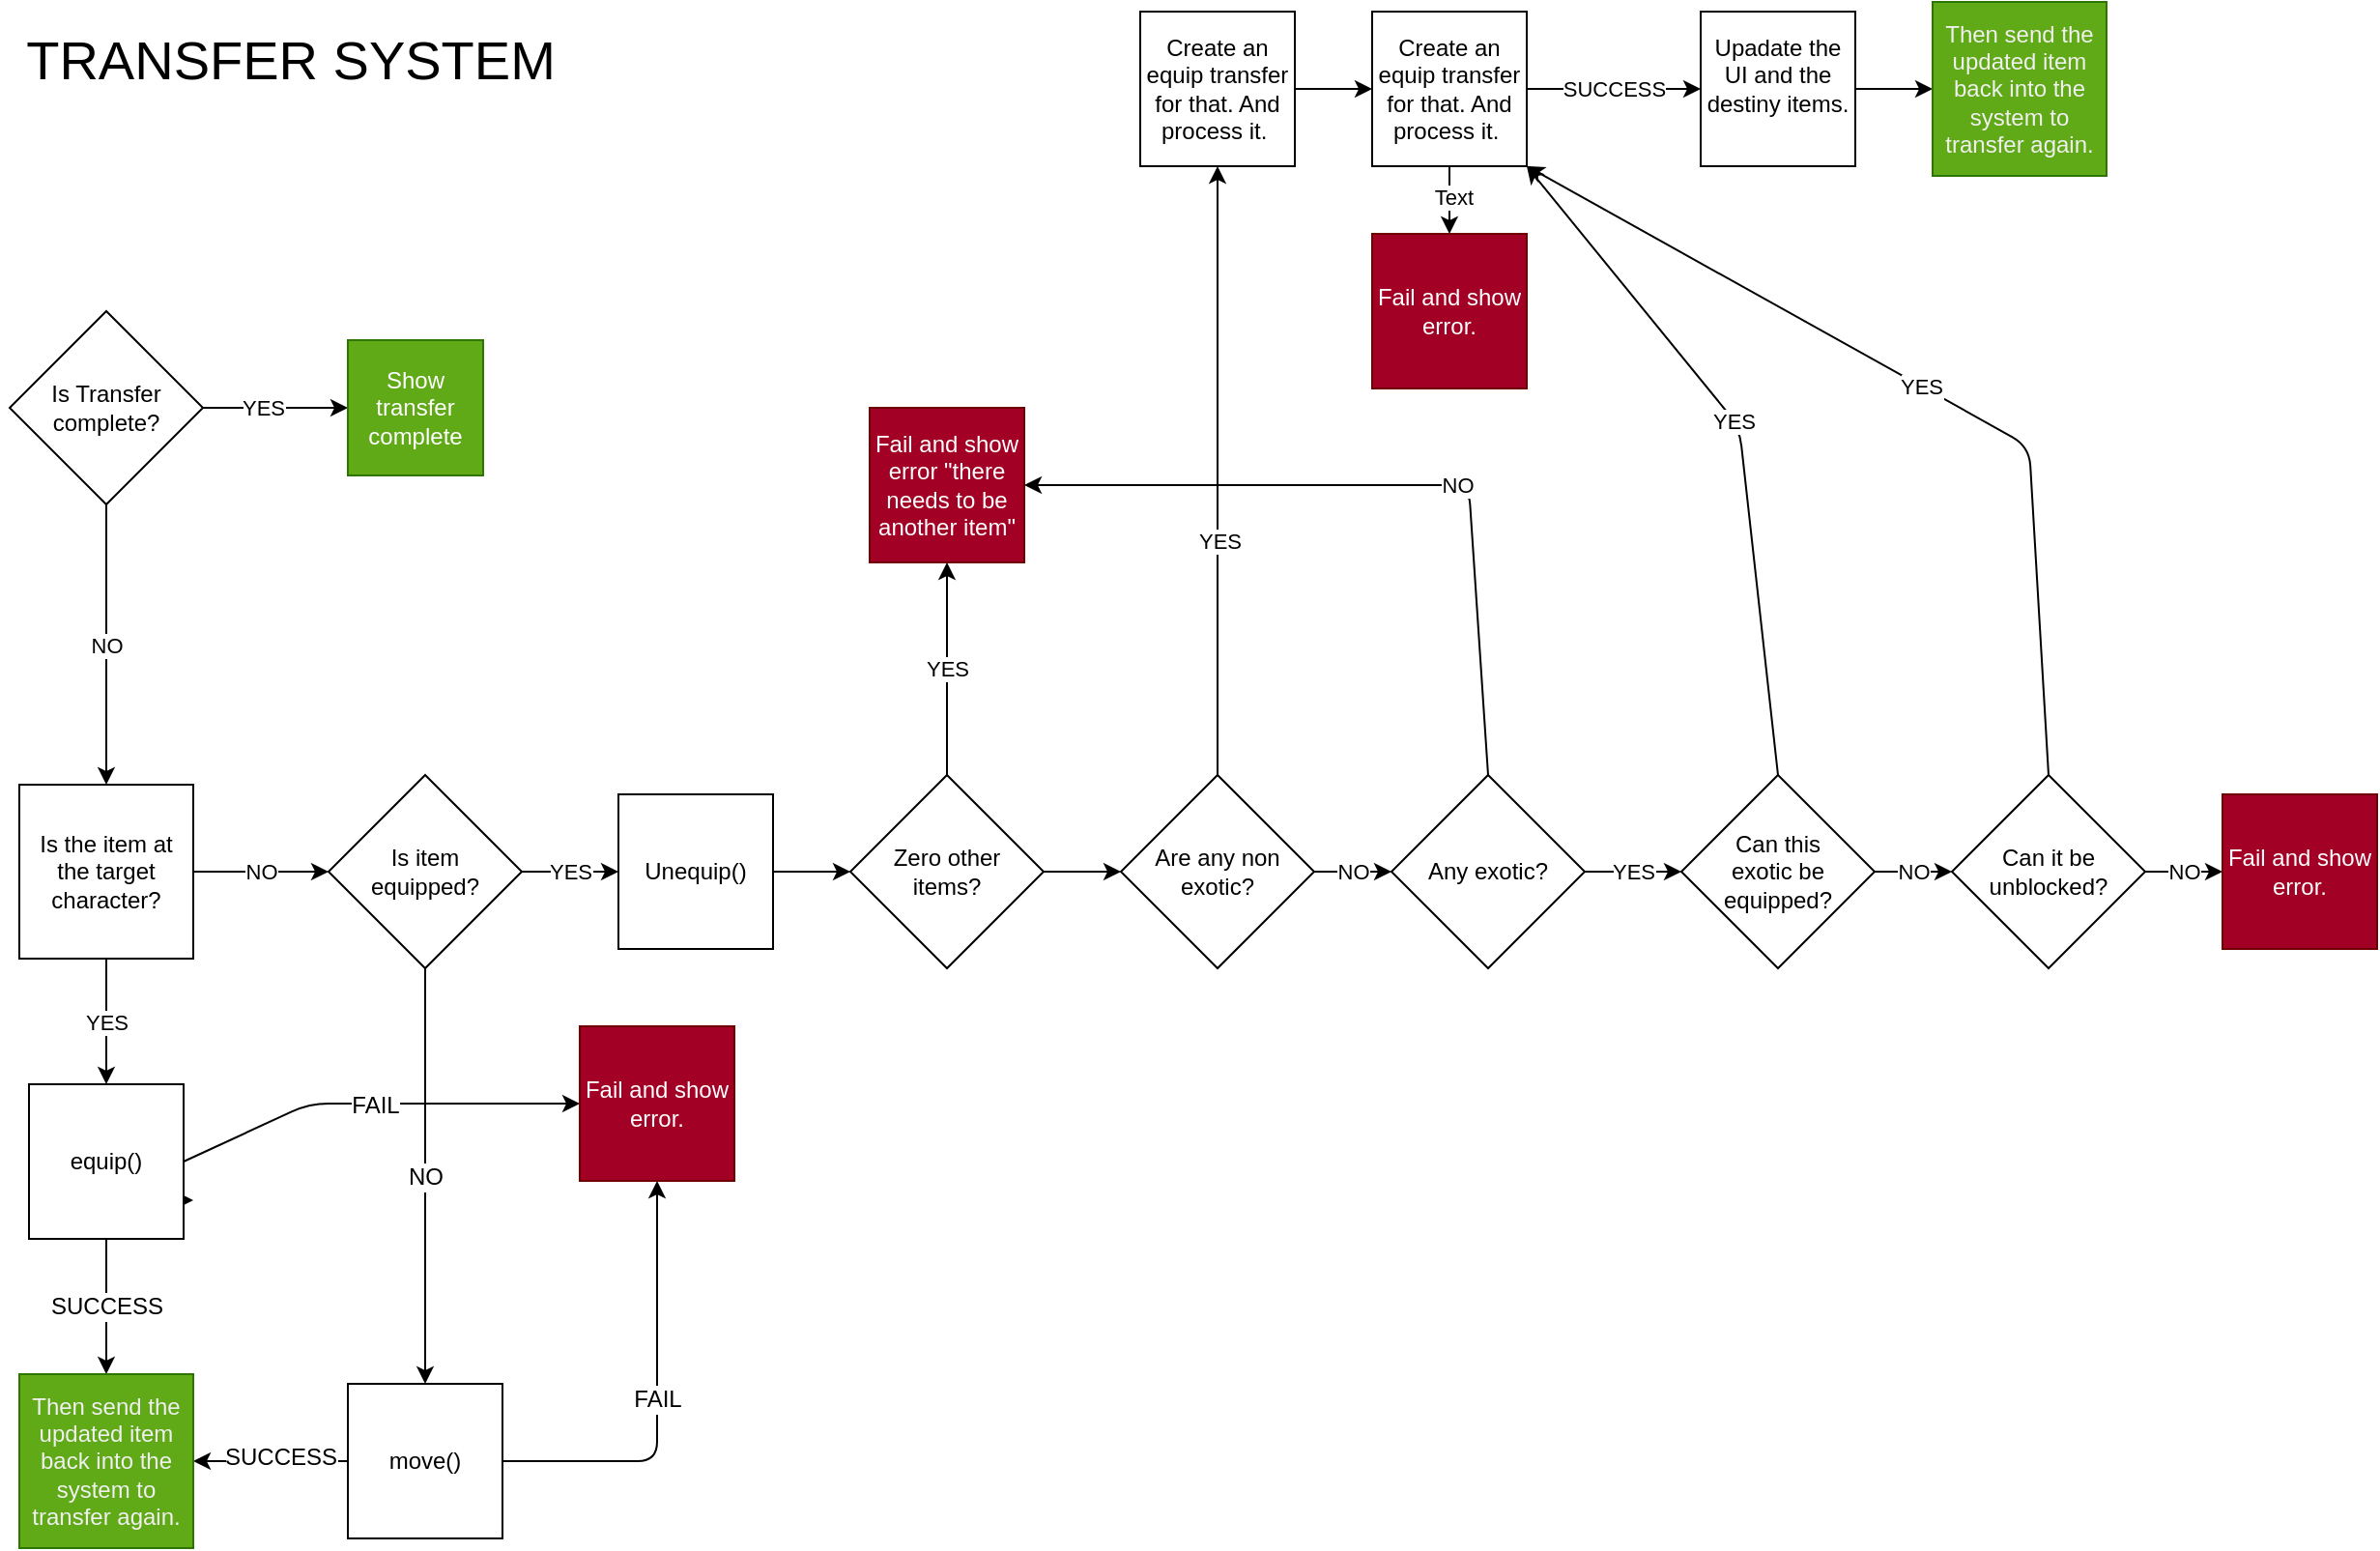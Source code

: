 <mxfile>
    <diagram id="TVojpHYMpzYpOVmNF_GP" name="Page-1">
        <mxGraphModel dx="1174" dy="958" grid="1" gridSize="10" guides="1" tooltips="1" connect="1" arrows="1" fold="1" page="1" pageScale="1" pageWidth="1654" pageHeight="2336" math="0" shadow="0">
            <root>
                <mxCell id="0"/>
                <mxCell id="1" parent="0"/>
                <mxCell id="5" style="edgeStyle=none;html=1;exitX=1;exitY=0.5;exitDx=0;exitDy=0;entryX=0;entryY=0.5;entryDx=0;entryDy=0;" edge="1" parent="1" source="2" target="3">
                    <mxGeometry relative="1" as="geometry">
                        <mxPoint x="280" y="370" as="targetPoint"/>
                    </mxGeometry>
                </mxCell>
                <mxCell id="8" value="YES" style="edgeLabel;html=1;align=center;verticalAlign=middle;resizable=0;points=[];" vertex="1" connectable="0" parent="5">
                    <mxGeometry x="-0.187" relative="1" as="geometry">
                        <mxPoint as="offset"/>
                    </mxGeometry>
                </mxCell>
                <mxCell id="13" value="NO" style="edgeStyle=none;html=1;exitX=0.5;exitY=1;exitDx=0;exitDy=0;entryX=0.5;entryY=0;entryDx=0;entryDy=0;" edge="1" parent="1" source="2" target="53">
                    <mxGeometry relative="1" as="geometry"/>
                </mxCell>
                <mxCell id="2" value="Is Transfer complete?" style="rhombus;whiteSpace=wrap;html=1;" vertex="1" parent="1">
                    <mxGeometry x="65" y="200" width="100" height="100" as="geometry"/>
                </mxCell>
                <mxCell id="3" value="Show transfer complete" style="whiteSpace=wrap;html=1;aspect=fixed;fillColor=#60a917;fontColor=#ffffff;strokeColor=#2D7600;" vertex="1" parent="1">
                    <mxGeometry x="240" y="215" width="70" height="70" as="geometry"/>
                </mxCell>
                <mxCell id="32" value="YES" style="edgeStyle=none;html=1;exitX=1;exitY=0.5;exitDx=0;exitDy=0;entryX=0;entryY=0.5;entryDx=0;entryDy=0;" edge="1" parent="1" source="9" target="10">
                    <mxGeometry relative="1" as="geometry"/>
                </mxCell>
                <mxCell id="64" value="NO" style="edgeStyle=none;html=1;exitX=0.5;exitY=1;exitDx=0;exitDy=0;fontSize=12;" edge="1" parent="1" source="9" target="62">
                    <mxGeometry relative="1" as="geometry">
                        <Array as="points"/>
                    </mxGeometry>
                </mxCell>
                <mxCell id="9" value="Is item &lt;br&gt;equipped?" style="rhombus;whiteSpace=wrap;html=1;" vertex="1" parent="1">
                    <mxGeometry x="230" y="440" width="100" height="100" as="geometry"/>
                </mxCell>
                <mxCell id="33" style="edgeStyle=none;html=1;exitX=1;exitY=0.5;exitDx=0;exitDy=0;entryX=0;entryY=0.5;entryDx=0;entryDy=0;" edge="1" parent="1" source="10" target="14">
                    <mxGeometry relative="1" as="geometry"/>
                </mxCell>
                <mxCell id="10" value="Unequip()" style="whiteSpace=wrap;html=1;aspect=fixed;" vertex="1" parent="1">
                    <mxGeometry x="380" y="450" width="80" height="80" as="geometry"/>
                </mxCell>
                <mxCell id="12" value="Fail and show error &quot;there needs to be another item&quot;" style="whiteSpace=wrap;html=1;aspect=fixed;fillColor=#a20025;fontColor=#ffffff;strokeColor=#6F0000;" vertex="1" parent="1">
                    <mxGeometry x="510" y="250" width="80" height="80" as="geometry"/>
                </mxCell>
                <mxCell id="15" value="YES" style="edgeStyle=none;html=1;exitX=0.5;exitY=0;exitDx=0;exitDy=0;entryX=0.5;entryY=1;entryDx=0;entryDy=0;" edge="1" parent="1" source="14" target="12">
                    <mxGeometry relative="1" as="geometry"/>
                </mxCell>
                <mxCell id="22" style="edgeStyle=none;html=1;exitX=1;exitY=0.5;exitDx=0;exitDy=0;entryX=0;entryY=0.5;entryDx=0;entryDy=0;" edge="1" parent="1" source="14" target="16">
                    <mxGeometry relative="1" as="geometry"/>
                </mxCell>
                <mxCell id="14" value="Zero other &lt;br&gt;items?" style="rhombus;whiteSpace=wrap;html=1;" vertex="1" parent="1">
                    <mxGeometry x="500" y="440" width="100" height="100" as="geometry"/>
                </mxCell>
                <mxCell id="23" style="edgeStyle=none;html=1;exitX=0.5;exitY=0;exitDx=0;exitDy=0;entryX=0.5;entryY=1;entryDx=0;entryDy=0;" edge="1" parent="1" source="16" target="17">
                    <mxGeometry relative="1" as="geometry"/>
                </mxCell>
                <mxCell id="34" value="YES" style="edgeLabel;html=1;align=center;verticalAlign=middle;resizable=0;points=[];" vertex="1" connectable="0" parent="23">
                    <mxGeometry x="-0.225" y="-1" relative="1" as="geometry">
                        <mxPoint y="1" as="offset"/>
                    </mxGeometry>
                </mxCell>
                <mxCell id="43" value="NO" style="edgeStyle=none;html=1;exitX=1;exitY=0.5;exitDx=0;exitDy=0;entryX=0;entryY=0.5;entryDx=0;entryDy=0;" edge="1" parent="1" source="16" target="35">
                    <mxGeometry relative="1" as="geometry"/>
                </mxCell>
                <mxCell id="16" value="Are any non exotic?" style="rhombus;whiteSpace=wrap;html=1;" vertex="1" parent="1">
                    <mxGeometry x="640" y="440" width="100" height="100" as="geometry"/>
                </mxCell>
                <mxCell id="24" style="edgeStyle=none;html=1;exitX=1;exitY=0.5;exitDx=0;exitDy=0;entryX=0;entryY=0.5;entryDx=0;entryDy=0;" edge="1" parent="1" source="17" target="18">
                    <mxGeometry relative="1" as="geometry"/>
                </mxCell>
                <mxCell id="17" value="Create an equip transfer for that. And process it.&amp;nbsp;" style="whiteSpace=wrap;html=1;aspect=fixed;" vertex="1" parent="1">
                    <mxGeometry x="650" y="45" width="80" height="80" as="geometry"/>
                </mxCell>
                <mxCell id="26" value="SUCCESS" style="edgeStyle=none;html=1;exitX=1;exitY=0.5;exitDx=0;exitDy=0;entryX=0;entryY=0.5;entryDx=0;entryDy=0;" edge="1" parent="1" source="18" target="20">
                    <mxGeometry relative="1" as="geometry"/>
                </mxCell>
                <mxCell id="30" value="" style="edgeStyle=none;html=1;entryX=0.5;entryY=0;entryDx=0;entryDy=0;" edge="1" parent="1" source="18" target="19">
                    <mxGeometry relative="1" as="geometry">
                        <mxPoint x="790" y="145" as="targetPoint"/>
                    </mxGeometry>
                </mxCell>
                <mxCell id="39" value="Text" style="edgeLabel;html=1;align=center;verticalAlign=middle;resizable=0;points=[];" vertex="1" connectable="0" parent="30">
                    <mxGeometry x="-0.086" y="2" relative="1" as="geometry">
                        <mxPoint as="offset"/>
                    </mxGeometry>
                </mxCell>
                <mxCell id="18" value="Create an equip transfer for that. And process it.&amp;nbsp;" style="whiteSpace=wrap;html=1;aspect=fixed;" vertex="1" parent="1">
                    <mxGeometry x="770" y="45" width="80" height="80" as="geometry"/>
                </mxCell>
                <mxCell id="19" value="Fail and show error." style="whiteSpace=wrap;html=1;aspect=fixed;fillColor=#a20025;fontColor=#ffffff;strokeColor=#6F0000;" vertex="1" parent="1">
                    <mxGeometry x="770" y="160" width="80" height="80" as="geometry"/>
                </mxCell>
                <mxCell id="36" style="edgeStyle=none;html=1;exitX=1;exitY=0.5;exitDx=0;exitDy=0;entryX=0;entryY=0.5;entryDx=0;entryDy=0;" edge="1" parent="1" source="20" target="28">
                    <mxGeometry relative="1" as="geometry"/>
                </mxCell>
                <mxCell id="20" value="Upadate the UI and the destiny items.&lt;br&gt;&lt;br&gt;" style="whiteSpace=wrap;html=1;aspect=fixed;" vertex="1" parent="1">
                    <mxGeometry x="940" y="45" width="80" height="80" as="geometry"/>
                </mxCell>
                <mxCell id="28" value="&lt;span style=&quot;color: rgb(240, 240, 240);&quot;&gt;Then send the updated item back into the system to transfer again.&lt;br&gt;&lt;/span&gt;" style="whiteSpace=wrap;html=1;aspect=fixed;fillColor=#60a917;fontColor=#ffffff;strokeColor=#2D7600;" vertex="1" parent="1">
                    <mxGeometry x="1060" y="40" width="90" height="90" as="geometry"/>
                </mxCell>
                <mxCell id="41" style="edgeStyle=none;html=1;exitX=0.5;exitY=0;exitDx=0;exitDy=0;entryX=1;entryY=0.5;entryDx=0;entryDy=0;" edge="1" parent="1" source="35" target="12">
                    <mxGeometry relative="1" as="geometry">
                        <Array as="points">
                            <mxPoint x="820" y="290"/>
                        </Array>
                    </mxGeometry>
                </mxCell>
                <mxCell id="42" value="NO" style="edgeLabel;html=1;align=center;verticalAlign=middle;resizable=0;points=[];" vertex="1" connectable="0" parent="41">
                    <mxGeometry x="-0.176" relative="1" as="geometry">
                        <mxPoint as="offset"/>
                    </mxGeometry>
                </mxCell>
                <mxCell id="47" value="YES" style="edgeStyle=none;html=1;exitX=1;exitY=0.5;exitDx=0;exitDy=0;entryX=0;entryY=0.5;entryDx=0;entryDy=0;" edge="1" parent="1" source="35" target="45">
                    <mxGeometry relative="1" as="geometry"/>
                </mxCell>
                <mxCell id="35" value="Any exotic?" style="rhombus;whiteSpace=wrap;html=1;" vertex="1" parent="1">
                    <mxGeometry x="780" y="440" width="100" height="100" as="geometry"/>
                </mxCell>
                <mxCell id="46" value="YES" style="edgeStyle=none;html=1;exitX=0.5;exitY=0;exitDx=0;exitDy=0;entryX=1;entryY=1;entryDx=0;entryDy=0;" edge="1" parent="1" source="45" target="18">
                    <mxGeometry x="0.045" relative="1" as="geometry">
                        <Array as="points">
                            <mxPoint x="960" y="260"/>
                        </Array>
                        <mxPoint as="offset"/>
                    </mxGeometry>
                </mxCell>
                <mxCell id="50" value="NO" style="edgeStyle=none;html=1;exitX=1;exitY=0.5;exitDx=0;exitDy=0;entryX=0;entryY=0.5;entryDx=0;entryDy=0;" edge="1" parent="1" source="45" target="48">
                    <mxGeometry relative="1" as="geometry"/>
                </mxCell>
                <mxCell id="45" value="Can this &lt;br&gt;exotic be equipped?" style="rhombus;whiteSpace=wrap;html=1;" vertex="1" parent="1">
                    <mxGeometry x="930" y="440" width="100" height="100" as="geometry"/>
                </mxCell>
                <mxCell id="49" value="YES" style="edgeStyle=none;html=1;exitX=0.5;exitY=0;exitDx=0;exitDy=0;entryX=1;entryY=1;entryDx=0;entryDy=0;" edge="1" parent="1" source="48" target="18">
                    <mxGeometry relative="1" as="geometry">
                        <Array as="points">
                            <mxPoint x="1110" y="270"/>
                        </Array>
                    </mxGeometry>
                </mxCell>
                <mxCell id="60" value="NO" style="edgeStyle=none;html=1;exitX=1;exitY=0.5;exitDx=0;exitDy=0;" edge="1" parent="1" source="48" target="51">
                    <mxGeometry relative="1" as="geometry"/>
                </mxCell>
                <mxCell id="48" value="Can it be unblocked?" style="rhombus;whiteSpace=wrap;html=1;" vertex="1" parent="1">
                    <mxGeometry x="1070" y="440" width="100" height="100" as="geometry"/>
                </mxCell>
                <mxCell id="51" value="Fail and show error." style="whiteSpace=wrap;html=1;aspect=fixed;fillColor=#a20025;fontColor=#ffffff;strokeColor=#6F0000;" vertex="1" parent="1">
                    <mxGeometry x="1210" y="450" width="80" height="80" as="geometry"/>
                </mxCell>
                <mxCell id="54" value="NO" style="edgeStyle=none;html=1;exitX=1;exitY=0.5;exitDx=0;exitDy=0;entryX=0;entryY=0.5;entryDx=0;entryDy=0;" edge="1" parent="1" source="53" target="9">
                    <mxGeometry relative="1" as="geometry"/>
                </mxCell>
                <mxCell id="56" value="YES" style="edgeStyle=none;html=1;exitX=0.5;exitY=1;exitDx=0;exitDy=0;" edge="1" parent="1" source="53" target="55">
                    <mxGeometry relative="1" as="geometry"/>
                </mxCell>
                <mxCell id="53" value="Is the item at the target character?" style="whiteSpace=wrap;html=1;aspect=fixed;" vertex="1" parent="1">
                    <mxGeometry x="70" y="445" width="90" height="90" as="geometry"/>
                </mxCell>
                <mxCell id="57" style="edgeStyle=none;html=1;exitX=1;exitY=0.75;exitDx=0;exitDy=0;" edge="1" parent="1" source="55">
                    <mxGeometry relative="1" as="geometry">
                        <mxPoint x="160" y="660" as="targetPoint"/>
                    </mxGeometry>
                </mxCell>
                <mxCell id="66" value="SUCCESS" style="edgeStyle=none;html=1;exitX=0.5;exitY=1;exitDx=0;exitDy=0;entryX=0.5;entryY=0;entryDx=0;entryDy=0;fontSize=12;" edge="1" parent="1" source="55" target="63">
                    <mxGeometry relative="1" as="geometry"/>
                </mxCell>
                <mxCell id="69" style="edgeStyle=none;html=1;exitX=1;exitY=0.5;exitDx=0;exitDy=0;entryX=0;entryY=0.5;entryDx=0;entryDy=0;fontSize=12;" edge="1" parent="1" source="55" target="65">
                    <mxGeometry relative="1" as="geometry">
                        <Array as="points">
                            <mxPoint x="220" y="610"/>
                        </Array>
                    </mxGeometry>
                </mxCell>
                <mxCell id="70" value="FAIL" style="edgeLabel;html=1;align=center;verticalAlign=middle;resizable=0;points=[];fontSize=12;" vertex="1" connectable="0" parent="69">
                    <mxGeometry x="-0.002" y="-1" relative="1" as="geometry">
                        <mxPoint as="offset"/>
                    </mxGeometry>
                </mxCell>
                <mxCell id="55" value="equip()" style="whiteSpace=wrap;html=1;aspect=fixed;" vertex="1" parent="1">
                    <mxGeometry x="75" y="600" width="80" height="80" as="geometry"/>
                </mxCell>
                <mxCell id="61" value="TRANSFER SYSTEM" style="text;html=1;align=center;verticalAlign=middle;resizable=0;points=[];autosize=1;strokeColor=none;fillColor=none;fontSize=28;" vertex="1" parent="1">
                    <mxGeometry x="60" y="45" width="300" height="50" as="geometry"/>
                </mxCell>
                <mxCell id="67" style="edgeStyle=none;html=1;exitX=0;exitY=0.5;exitDx=0;exitDy=0;entryX=1;entryY=0.5;entryDx=0;entryDy=0;fontSize=12;" edge="1" parent="1" source="62" target="63">
                    <mxGeometry relative="1" as="geometry"/>
                </mxCell>
                <mxCell id="68" value="SUCCESS" style="edgeLabel;html=1;align=center;verticalAlign=middle;resizable=0;points=[];fontSize=12;" vertex="1" connectable="0" parent="67">
                    <mxGeometry x="-0.114" y="-2" relative="1" as="geometry">
                        <mxPoint as="offset"/>
                    </mxGeometry>
                </mxCell>
                <mxCell id="71" value="FAIL" style="edgeStyle=none;html=1;exitX=1;exitY=0.5;exitDx=0;exitDy=0;entryX=0.5;entryY=1;entryDx=0;entryDy=0;fontSize=12;" edge="1" parent="1" source="62" target="65">
                    <mxGeometry relative="1" as="geometry">
                        <Array as="points">
                            <mxPoint x="400" y="795"/>
                        </Array>
                    </mxGeometry>
                </mxCell>
                <mxCell id="62" value="move()" style="whiteSpace=wrap;html=1;aspect=fixed;" vertex="1" parent="1">
                    <mxGeometry x="240" y="755" width="80" height="80" as="geometry"/>
                </mxCell>
                <mxCell id="63" value="&lt;span style=&quot;color: rgb(240, 240, 240);&quot;&gt;Then send the updated item back into the system to transfer again.&lt;br&gt;&lt;/span&gt;" style="whiteSpace=wrap;html=1;aspect=fixed;fillColor=#60a917;fontColor=#ffffff;strokeColor=#2D7600;" vertex="1" parent="1">
                    <mxGeometry x="70" y="750" width="90" height="90" as="geometry"/>
                </mxCell>
                <mxCell id="65" value="Fail and show error." style="whiteSpace=wrap;html=1;aspect=fixed;fillColor=#a20025;fontColor=#ffffff;strokeColor=#6F0000;" vertex="1" parent="1">
                    <mxGeometry x="360" y="570" width="80" height="80" as="geometry"/>
                </mxCell>
            </root>
        </mxGraphModel>
    </diagram>
</mxfile>